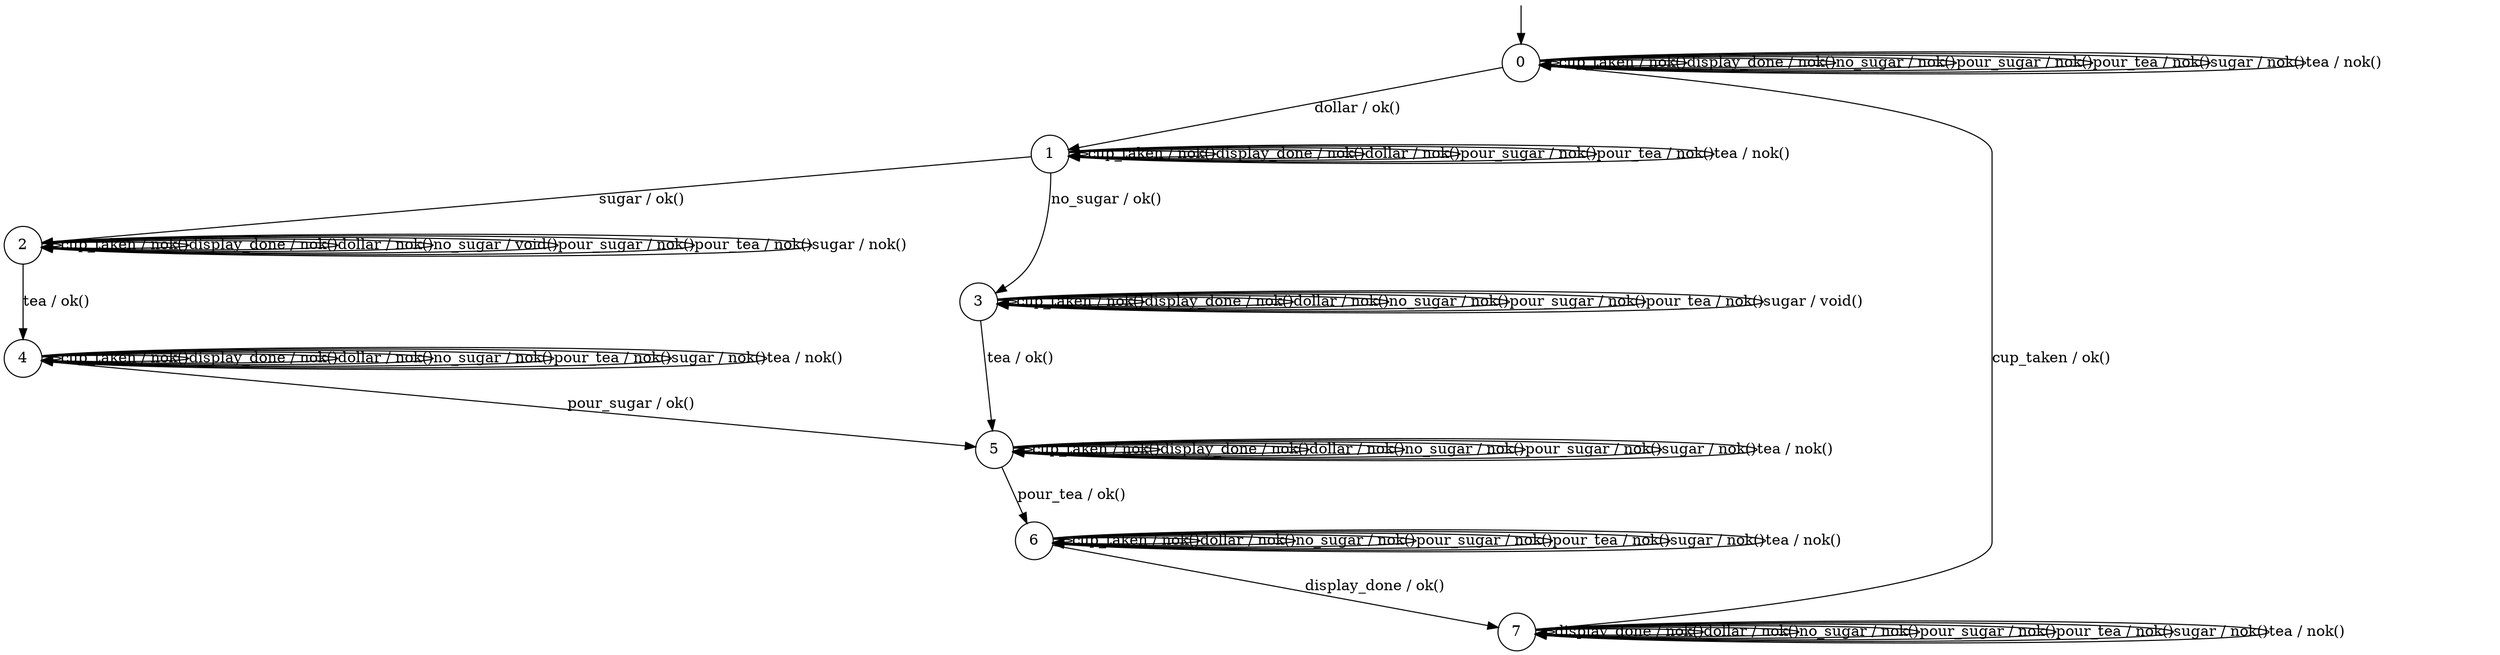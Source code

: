 digraph g {

	s0 [shape="circle" label="0"];
	s1 [shape="circle" label="1"];
	s2 [shape="circle" label="2"];
	s3 [shape="circle" label="3"];
	s4 [shape="circle" label="4"];
	s5 [shape="circle" label="5"];
	s6 [shape="circle" label="6"];
	s7 [shape="circle" label="7"];
	s0 -> s0 [label="cup_taken / nok()"];
	s0 -> s0 [label="display_done / nok()"];
	s0 -> s1 [label="dollar / ok()"];
	s0 -> s0 [label="no_sugar / nok()"];
	s0 -> s0 [label="pour_sugar / nok()"];
	s0 -> s0 [label="pour_tea / nok()"];
	s0 -> s0 [label="sugar / nok()"];
	s0 -> s0 [label="tea / nok()"];
	s1 -> s1 [label="cup_taken / nok()"];
	s1 -> s1 [label="display_done / nok()"];
	s1 -> s1 [label="dollar / nok()"];
	s1 -> s3 [label="no_sugar / ok()"];
	s1 -> s1 [label="pour_sugar / nok()"];
	s1 -> s1 [label="pour_tea / nok()"];
	s1 -> s2 [label="sugar / ok()"];
	s1 -> s1 [label="tea / nok()"];
	s2 -> s2 [label="cup_taken / nok()"];
	s2 -> s2 [label="display_done / nok()"];
	s2 -> s2 [label="dollar / nok()"];
	s2 -> s2 [label="no_sugar / void()"];
	s2 -> s2 [label="pour_sugar / nok()"];
	s2 -> s2 [label="pour_tea / nok()"];
	s2 -> s2 [label="sugar / nok()"];
	s2 -> s4 [label="tea / ok()"];
	s3 -> s3 [label="cup_taken / nok()"];
	s3 -> s3 [label="display_done / nok()"];
	s3 -> s3 [label="dollar / nok()"];
	s3 -> s3 [label="no_sugar / nok()"];
	s3 -> s3 [label="pour_sugar / nok()"];
	s3 -> s3 [label="pour_tea / nok()"];
	s3 -> s3 [label="sugar / void()"];
	s3 -> s5 [label="tea / ok()"];
	s4 -> s4 [label="cup_taken / nok()"];
	s4 -> s4 [label="display_done / nok()"];
	s4 -> s4 [label="dollar / nok()"];
	s4 -> s4 [label="no_sugar / nok()"];
	s4 -> s5 [label="pour_sugar / ok()"];
	s4 -> s4 [label="pour_tea / nok()"];
	s4 -> s4 [label="sugar / nok()"];
	s4 -> s4 [label="tea / nok()"];
	s5 -> s5 [label="cup_taken / nok()"];
	s5 -> s5 [label="display_done / nok()"];
	s5 -> s5 [label="dollar / nok()"];
	s5 -> s5 [label="no_sugar / nok()"];
	s5 -> s5 [label="pour_sugar / nok()"];
	s5 -> s6 [label="pour_tea / ok()"];
	s5 -> s5 [label="sugar / nok()"];
	s5 -> s5 [label="tea / nok()"];
	s6 -> s6 [label="cup_taken / nok()"];
	s6 -> s7 [label="display_done / ok()"];
	s6 -> s6 [label="dollar / nok()"];
	s6 -> s6 [label="no_sugar / nok()"];
	s6 -> s6 [label="pour_sugar / nok()"];
	s6 -> s6 [label="pour_tea / nok()"];
	s6 -> s6 [label="sugar / nok()"];
	s6 -> s6 [label="tea / nok()"];
	s7 -> s0 [label="cup_taken / ok()"];
	s7 -> s7 [label="display_done / nok()"];
	s7 -> s7 [label="dollar / nok()"];
	s7 -> s7 [label="no_sugar / nok()"];
	s7 -> s7 [label="pour_sugar / nok()"];
	s7 -> s7 [label="pour_tea / nok()"];
	s7 -> s7 [label="sugar / nok()"];
	s7 -> s7 [label="tea / nok()"];

__start0 [label="" shape="none" width="0" height="0"];
__start0 -> s0;

}
